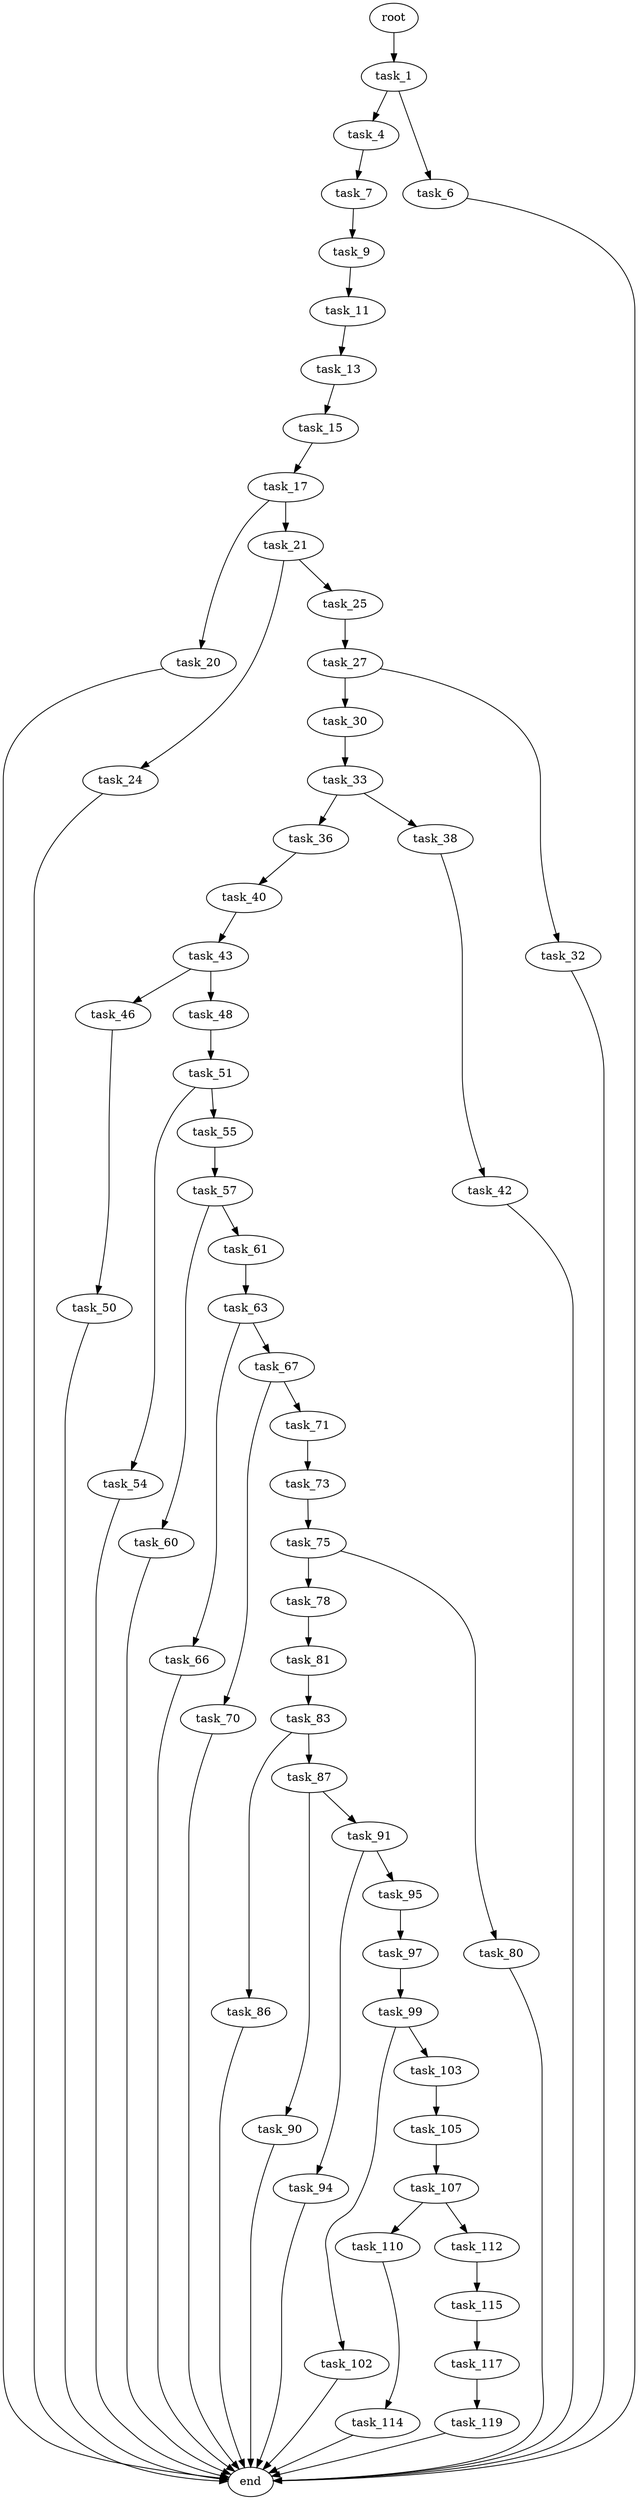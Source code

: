 digraph G {
  root [size="0.000000"];
  task_1 [size="1995182698.000000"];
  task_4 [size="112894074996.000000"];
  task_6 [size="17753546072.000000"];
  task_7 [size="1027592186305.000000"];
  end [size="0.000000"];
  task_9 [size="368293445632.000000"];
  task_11 [size="37407317748.000000"];
  task_13 [size="325660767950.000000"];
  task_15 [size="134217728000.000000"];
  task_17 [size="327808248508.000000"];
  task_20 [size="40773699144.000000"];
  task_21 [size="470701536.000000"];
  task_24 [size="18416009364.000000"];
  task_25 [size="13752350288.000000"];
  task_27 [size="11328777537.000000"];
  task_30 [size="231928233984.000000"];
  task_32 [size="11789563806.000000"];
  task_33 [size="9731579496.000000"];
  task_36 [size="368293445632.000000"];
  task_38 [size="233657681995.000000"];
  task_40 [size="700479919880.000000"];
  task_42 [size="1073741824000.000000"];
  task_43 [size="8589934592.000000"];
  task_46 [size="714547910860.000000"];
  task_48 [size="361401685112.000000"];
  task_50 [size="1073741824000.000000"];
  task_51 [size="549755813888.000000"];
  task_54 [size="147182688848.000000"];
  task_55 [size="850265081588.000000"];
  task_57 [size="52188597306.000000"];
  task_60 [size="1237998875.000000"];
  task_61 [size="231928233984.000000"];
  task_63 [size="134217728000.000000"];
  task_66 [size="68719476736.000000"];
  task_67 [size="621785748729.000000"];
  task_70 [size="28991029248.000000"];
  task_71 [size="1347025962203.000000"];
  task_73 [size="1014915601.000000"];
  task_75 [size="8589934592.000000"];
  task_78 [size="28991029248.000000"];
  task_80 [size="189132392844.000000"];
  task_81 [size="1776023431.000000"];
  task_83 [size="231928233984.000000"];
  task_86 [size="34118826651.000000"];
  task_87 [size="1186760188.000000"];
  task_90 [size="8589934592.000000"];
  task_91 [size="134217728000.000000"];
  task_94 [size="32140953002.000000"];
  task_95 [size="74326510354.000000"];
  task_97 [size="514767744999.000000"];
  task_99 [size="508184933253.000000"];
  task_102 [size="367173087976.000000"];
  task_103 [size="782757789696.000000"];
  task_105 [size="68719476736.000000"];
  task_107 [size="505152888205.000000"];
  task_110 [size="252678418784.000000"];
  task_112 [size="37035943553.000000"];
  task_114 [size="1073741824000.000000"];
  task_115 [size="135213487944.000000"];
  task_117 [size="134217728000.000000"];
  task_119 [size="22397678564.000000"];

  root -> task_1 [size="1.000000"];
  task_1 -> task_4 [size="134217728.000000"];
  task_1 -> task_6 [size="134217728.000000"];
  task_4 -> task_7 [size="134217728.000000"];
  task_6 -> end [size="1.000000"];
  task_7 -> task_9 [size="679477248.000000"];
  task_9 -> task_11 [size="411041792.000000"];
  task_11 -> task_13 [size="134217728.000000"];
  task_13 -> task_15 [size="209715200.000000"];
  task_15 -> task_17 [size="209715200.000000"];
  task_17 -> task_20 [size="536870912.000000"];
  task_17 -> task_21 [size="536870912.000000"];
  task_20 -> end [size="1.000000"];
  task_21 -> task_24 [size="33554432.000000"];
  task_21 -> task_25 [size="33554432.000000"];
  task_24 -> end [size="1.000000"];
  task_25 -> task_27 [size="301989888.000000"];
  task_27 -> task_30 [size="301989888.000000"];
  task_27 -> task_32 [size="301989888.000000"];
  task_30 -> task_33 [size="301989888.000000"];
  task_32 -> end [size="1.000000"];
  task_33 -> task_36 [size="411041792.000000"];
  task_33 -> task_38 [size="411041792.000000"];
  task_36 -> task_40 [size="411041792.000000"];
  task_38 -> task_42 [size="301989888.000000"];
  task_40 -> task_43 [size="536870912.000000"];
  task_42 -> end [size="1.000000"];
  task_43 -> task_46 [size="33554432.000000"];
  task_43 -> task_48 [size="33554432.000000"];
  task_46 -> task_50 [size="679477248.000000"];
  task_48 -> task_51 [size="536870912.000000"];
  task_50 -> end [size="1.000000"];
  task_51 -> task_54 [size="536870912.000000"];
  task_51 -> task_55 [size="536870912.000000"];
  task_54 -> end [size="1.000000"];
  task_55 -> task_57 [size="536870912.000000"];
  task_57 -> task_60 [size="838860800.000000"];
  task_57 -> task_61 [size="838860800.000000"];
  task_60 -> end [size="1.000000"];
  task_61 -> task_63 [size="301989888.000000"];
  task_63 -> task_66 [size="209715200.000000"];
  task_63 -> task_67 [size="209715200.000000"];
  task_66 -> end [size="1.000000"];
  task_67 -> task_70 [size="679477248.000000"];
  task_67 -> task_71 [size="679477248.000000"];
  task_70 -> end [size="1.000000"];
  task_71 -> task_73 [size="838860800.000000"];
  task_73 -> task_75 [size="75497472.000000"];
  task_75 -> task_78 [size="33554432.000000"];
  task_75 -> task_80 [size="33554432.000000"];
  task_78 -> task_81 [size="75497472.000000"];
  task_80 -> end [size="1.000000"];
  task_81 -> task_83 [size="33554432.000000"];
  task_83 -> task_86 [size="301989888.000000"];
  task_83 -> task_87 [size="301989888.000000"];
  task_86 -> end [size="1.000000"];
  task_87 -> task_90 [size="33554432.000000"];
  task_87 -> task_91 [size="33554432.000000"];
  task_90 -> end [size="1.000000"];
  task_91 -> task_94 [size="209715200.000000"];
  task_91 -> task_95 [size="209715200.000000"];
  task_94 -> end [size="1.000000"];
  task_95 -> task_97 [size="209715200.000000"];
  task_97 -> task_99 [size="411041792.000000"];
  task_99 -> task_102 [size="411041792.000000"];
  task_99 -> task_103 [size="411041792.000000"];
  task_102 -> end [size="1.000000"];
  task_103 -> task_105 [size="679477248.000000"];
  task_105 -> task_107 [size="134217728.000000"];
  task_107 -> task_110 [size="679477248.000000"];
  task_107 -> task_112 [size="679477248.000000"];
  task_110 -> task_114 [size="209715200.000000"];
  task_112 -> task_115 [size="838860800.000000"];
  task_114 -> end [size="1.000000"];
  task_115 -> task_117 [size="134217728.000000"];
  task_117 -> task_119 [size="209715200.000000"];
  task_119 -> end [size="1.000000"];
}
